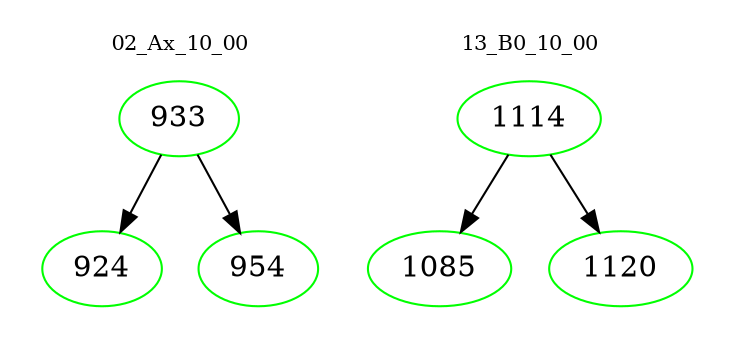 digraph{
subgraph cluster_0 {
color = white
label = "02_Ax_10_00";
fontsize=10;
T0_933 [label="933", color="green"]
T0_933 -> T0_924 [color="black"]
T0_924 [label="924", color="green"]
T0_933 -> T0_954 [color="black"]
T0_954 [label="954", color="green"]
}
subgraph cluster_1 {
color = white
label = "13_B0_10_00";
fontsize=10;
T1_1114 [label="1114", color="green"]
T1_1114 -> T1_1085 [color="black"]
T1_1085 [label="1085", color="green"]
T1_1114 -> T1_1120 [color="black"]
T1_1120 [label="1120", color="green"]
}
}
